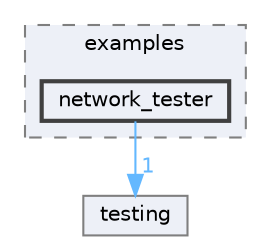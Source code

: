 digraph "Arduino/GetStartedWithMachineLearningOnArduino/tflite-micro-main/tensorflow/lite/micro/examples/network_tester"
{
 // LATEX_PDF_SIZE
  bgcolor="transparent";
  edge [fontname=Helvetica,fontsize=10,labelfontname=Helvetica,labelfontsize=10];
  node [fontname=Helvetica,fontsize=10,shape=box,height=0.2,width=0.4];
  compound=true
  subgraph clusterdir_aa8c078f5a90dd35cdfcd371d0c8899e {
    graph [ bgcolor="#edf0f7", pencolor="grey50", label="examples", fontname=Helvetica,fontsize=10 style="filled,dashed", URL="dir_aa8c078f5a90dd35cdfcd371d0c8899e.html",tooltip=""]
  dir_8ac41d6d059c4e90dba57b4d704d8fb5 [label="network_tester", fillcolor="#edf0f7", color="grey25", style="filled,bold", URL="dir_8ac41d6d059c4e90dba57b4d704d8fb5.html",tooltip=""];
  }
  dir_470971d43bc71e7f55bec04deac8e7a7 [label="testing", fillcolor="#edf0f7", color="grey50", style="filled", URL="dir_470971d43bc71e7f55bec04deac8e7a7.html",tooltip=""];
  dir_8ac41d6d059c4e90dba57b4d704d8fb5->dir_470971d43bc71e7f55bec04deac8e7a7 [headlabel="1", labeldistance=1.5 headhref="dir_000210_000328.html" href="dir_000210_000328.html" color="steelblue1" fontcolor="steelblue1"];
}
